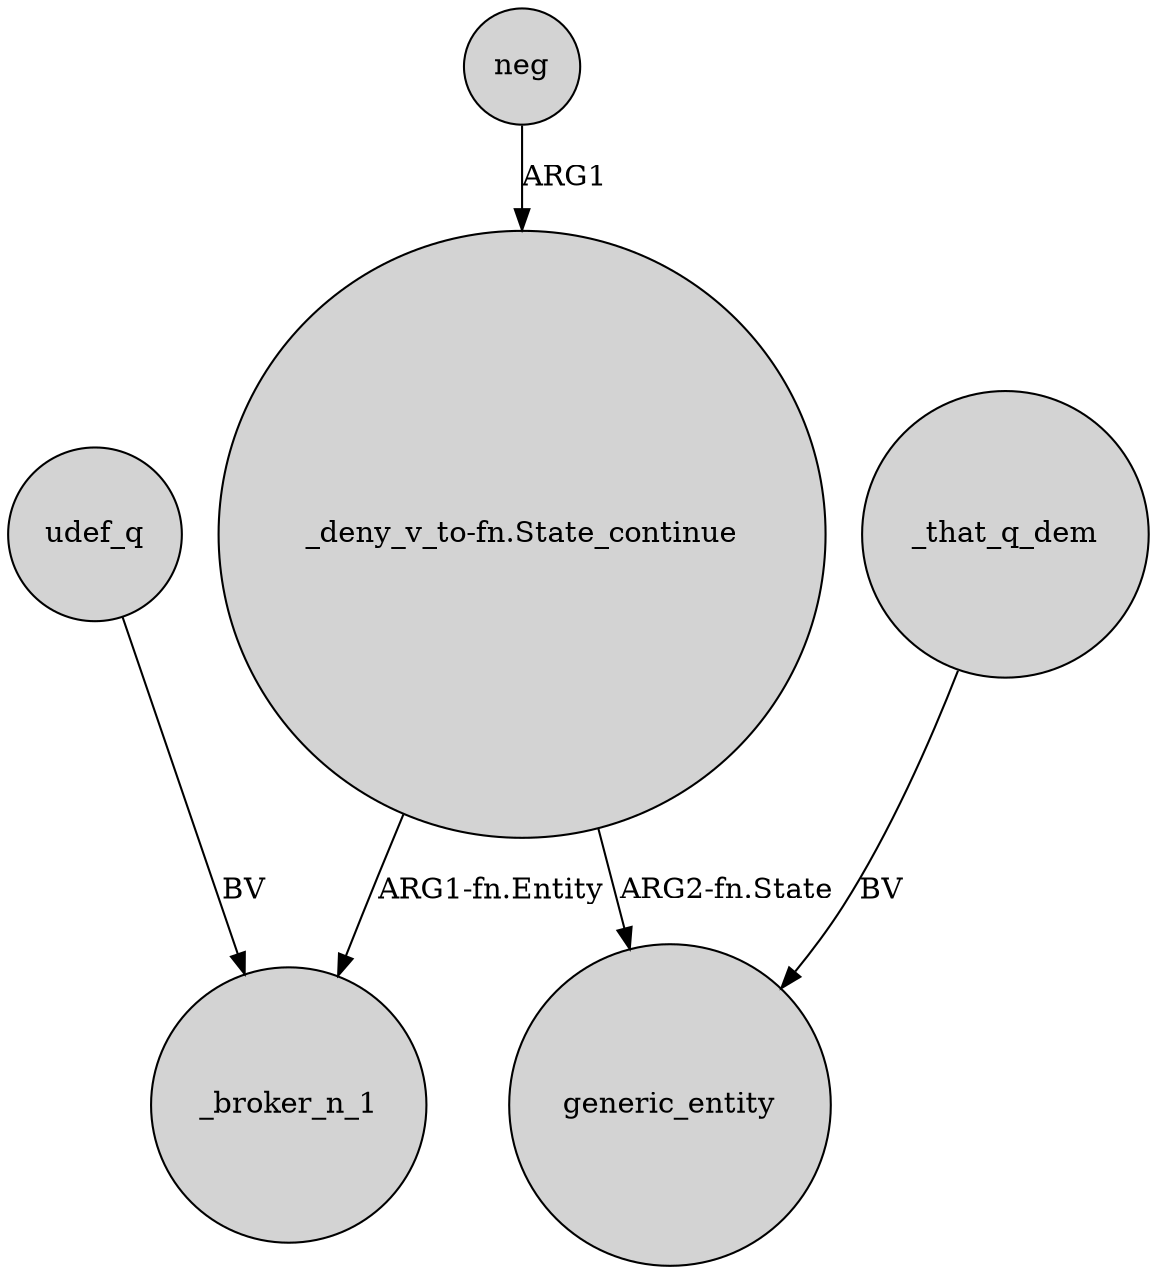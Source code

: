 digraph {
	node [shape=circle style=filled]
	"_deny_v_to-fn.State_continue" -> _broker_n_1 [label="ARG1-fn.Entity"]
	udef_q -> _broker_n_1 [label=BV]
	_that_q_dem -> generic_entity [label=BV]
	neg -> "_deny_v_to-fn.State_continue" [label=ARG1]
	"_deny_v_to-fn.State_continue" -> generic_entity [label="ARG2-fn.State"]
}
